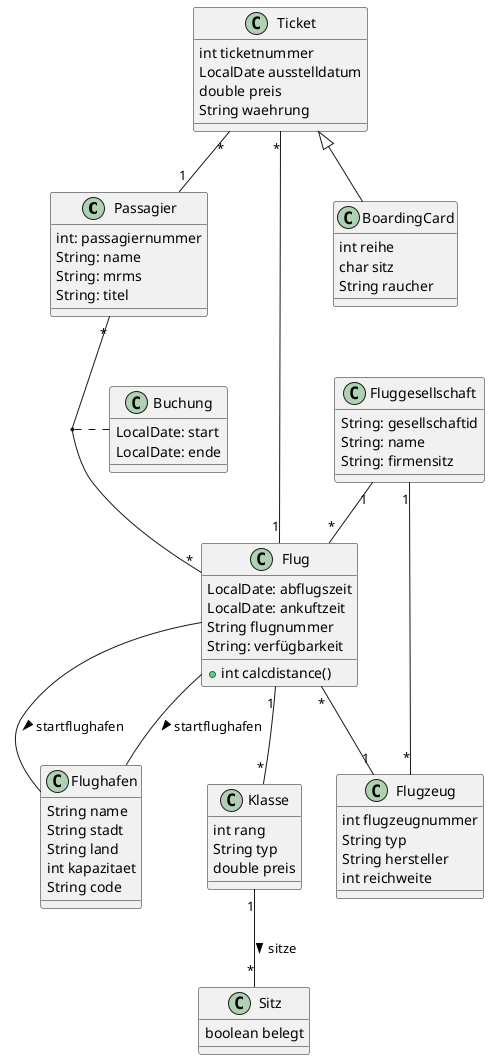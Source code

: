 @startuml
class Passagier{
    int: passagiernummer
    String: name
    String: mrms
    String: titel
}

class Flug{
    LocalDate: abflugszeit
    LocalDate: ankuftzeit
    String flugnummer
    + int calcdistance()
    String: verfügbarkeit
}

class Buchung{
    LocalDate: start
    LocalDate: ende
}

class Fluggesellschaft{
    String: gesellschaftid
    String: name
    String: firmensitz
}

class Flugzeug{
    int flugzeugnummer
    String typ
    String hersteller
    int reichweite


}

class Flughafen{
    String name
    String stadt
    String land
    int kapazitaet
    String code
}

class Klasse{
    int rang
    String typ
    double preis
}

class Ticket{
    int ticketnummer
    LocalDate ausstelldatum
    double preis
    String waehrung
}

class BoardingCard{
    int reihe
    char sitz
    String raucher
}

class Sitz{
    boolean belegt

}

Passagier"*" -- "*"Flug

(Passagier, Flug) .. Buchung

Fluggesellschaft"1" -- "*"Flugzeug

Flug"*" -- "1"Flugzeug

Flug -- Flughafen: startflughafen >
Flug -- Flughafen: startflughafen >

Fluggesellschaft"1" -- "*"Flug

Flug"1" -- "*"Klasse

Ticket"*" -- "1"Passagier
Ticket"*" -- "1"Flug

BoardingCard -up-|> Ticket

Klasse"1" -- "*"Sitz: sitze >
@enduml